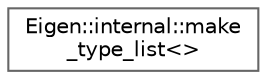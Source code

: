 digraph "类继承关系图"
{
 // LATEX_PDF_SIZE
  bgcolor="transparent";
  edge [fontname=Helvetica,fontsize=10,labelfontname=Helvetica,labelfontsize=10];
  node [fontname=Helvetica,fontsize=10,shape=box,height=0.2,width=0.4];
  rankdir="LR";
  Node0 [id="Node000000",label="Eigen::internal::make\l_type_list\<\>",height=0.2,width=0.4,color="grey40", fillcolor="white", style="filled",URL="$struct_eigen_1_1internal_1_1make__type__list_3_4.html",tooltip=" "];
}
